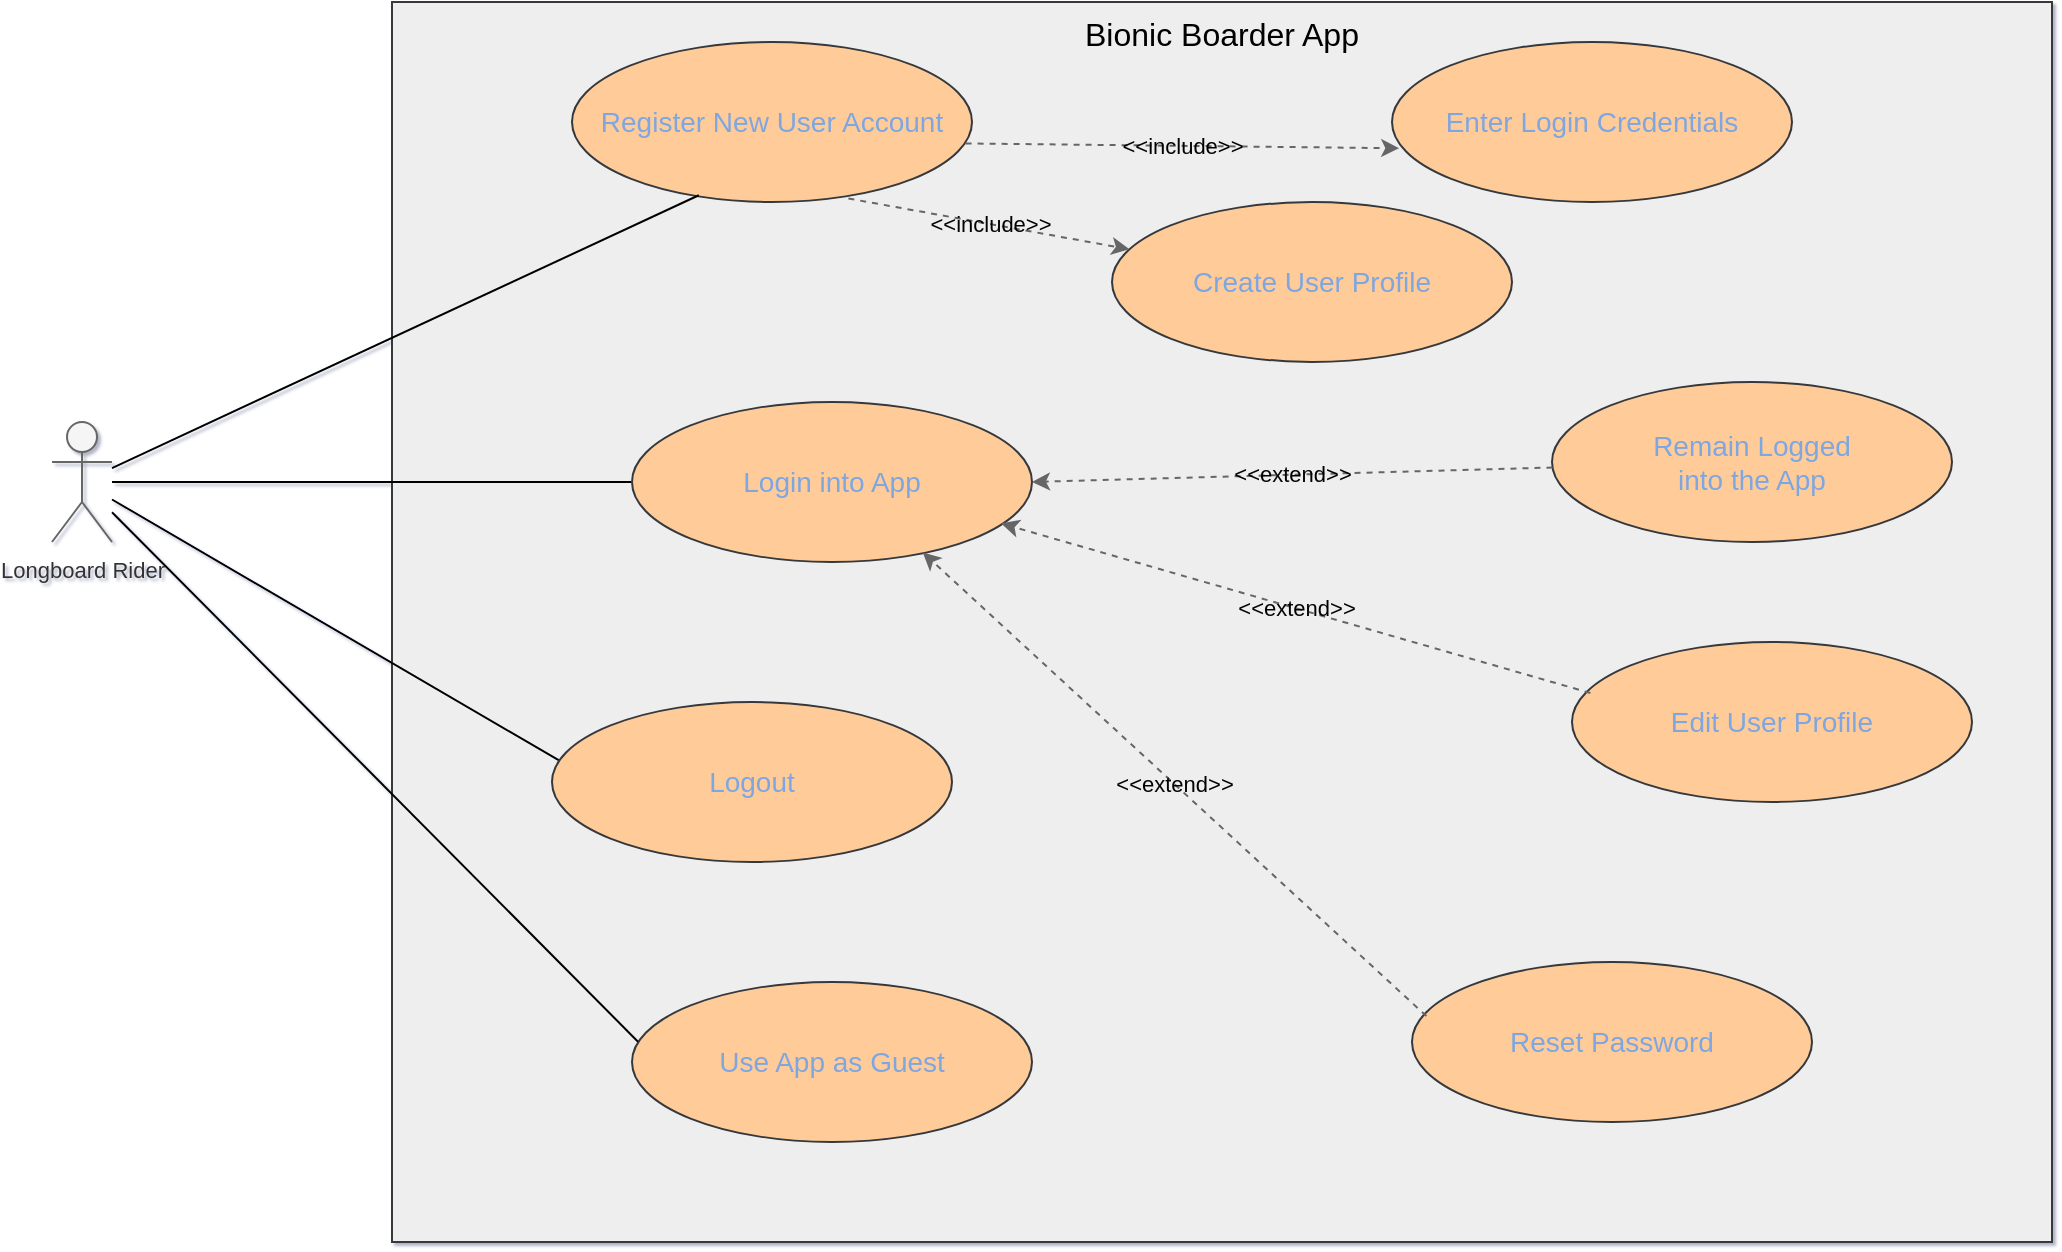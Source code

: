 <mxfile version="27.0.5">
  <diagram name="Page-1" id="ib0KKrDDxVYF5MeXXiUM">
    <mxGraphModel dx="1722" dy="1003" grid="1" gridSize="10" guides="1" tooltips="1" connect="1" arrows="1" fold="1" page="1" pageScale="1" pageWidth="850" pageHeight="1100" background="#ffffff" math="0" shadow="1">
      <root>
        <mxCell id="0" />
        <mxCell id="1" parent="0" />
        <mxCell id="14" value="Specimen and collection" style="edgeStyle=orthogonalEdgeStyle;endArrow=block;html=1;" parent="1" edge="1">
          <mxGeometry relative="1" as="geometry">
            <mxPoint x="750" y="350" as="targetPoint" />
          </mxGeometry>
        </mxCell>
        <mxCell id="15" value="report delivery offline" style="edgeStyle=orthogonalEdgeStyle;endArrow=block;html=1;" parent="1" edge="1">
          <mxGeometry relative="1" as="geometry">
            <mxPoint x="700" y="380" as="sourcePoint" />
          </mxGeometry>
        </mxCell>
        <mxCell id="sfKcnbmMzuwdX9yF3wZo-21" value="&lt;div&gt;&lt;font style=&quot;font-size: 11px;&quot;&gt;Longboard Rider&lt;/font&gt;&lt;/div&gt;" style="shape=umlActor;verticalLabelPosition=bottom;verticalAlign=top;html=1;outlineConnect=0;strokeColor=#666666;align=center;fontFamily=Helvetica;fontSize=12;fontColor=#333333;labelBackgroundColor=none;fillColor=#f5f5f5;horizontal=1;textShadow=0;" parent="1" vertex="1">
          <mxGeometry x="270" y="520" width="30" height="60" as="geometry" />
        </mxCell>
        <mxCell id="CbTRWkR76J8zcbdZSMRa-18" value="Bionic Boarder App" style="rounded=0;whiteSpace=wrap;html=1;labelPosition=center;verticalLabelPosition=middle;align=center;verticalAlign=top;fillColor=#eeeeee;strokeColor=#36393d;fontSize=16;fontColor=#000000;labelBackgroundColor=none;" parent="1" vertex="1">
          <mxGeometry x="440" y="310" width="830" height="620" as="geometry" />
        </mxCell>
        <mxCell id="-pO5D620ASrmPBSO5rts-25" value="&lt;font style=&quot;font-size: 14px;&quot;&gt;Register New User Account&lt;/font&gt;" style="ellipse;whiteSpace=wrap;html=1;fillColor=#ffcc99;strokeColor=#36393d;fontColor=#7EA6E0;" parent="1" vertex="1">
          <mxGeometry x="530" y="330" width="200" height="80" as="geometry" />
        </mxCell>
        <mxCell id="-pO5D620ASrmPBSO5rts-39" style="rounded=0;orthogonalLoop=1;jettySize=auto;html=1;strokeColor=#000000;endArrow=none;startFill=0;shadow=0;jumpStyle=none;entryX=0.317;entryY=0.958;entryDx=0;entryDy=0;entryPerimeter=0;" parent="1" source="sfKcnbmMzuwdX9yF3wZo-21" target="-pO5D620ASrmPBSO5rts-25" edge="1">
          <mxGeometry relative="1" as="geometry">
            <mxPoint x="330" y="440" as="sourcePoint" />
            <mxPoint x="480" y="390" as="targetPoint" />
          </mxGeometry>
        </mxCell>
        <mxCell id="-pO5D620ASrmPBSO5rts-40" style="rounded=0;orthogonalLoop=1;jettySize=auto;html=1;strokeColor=#000000;endArrow=none;startFill=0;shadow=0;jumpStyle=none;" parent="1" source="sfKcnbmMzuwdX9yF3wZo-21" target="yoxUfFOzrHix0iHAsxGL-16" edge="1">
          <mxGeometry relative="1" as="geometry">
            <mxPoint x="330" y="537" as="sourcePoint" />
            <mxPoint x="600.7" y="514.656" as="targetPoint" />
          </mxGeometry>
        </mxCell>
        <mxCell id="-pO5D620ASrmPBSO5rts-41" style="rounded=0;orthogonalLoop=1;jettySize=auto;html=1;strokeColor=#000000;endArrow=none;startFill=0;shadow=0;jumpStyle=none;entryX=0.023;entryY=0.373;entryDx=0;entryDy=0;entryPerimeter=0;" parent="1" source="sfKcnbmMzuwdX9yF3wZo-21" target="yoxUfFOzrHix0iHAsxGL-17" edge="1">
          <mxGeometry relative="1" as="geometry">
            <mxPoint x="264" y="847" as="sourcePoint" />
            <mxPoint x="600.0" y="644.0" as="targetPoint" />
          </mxGeometry>
        </mxCell>
        <mxCell id="yoxUfFOzrHix0iHAsxGL-16" value="&lt;font style=&quot;font-size: 14px;&quot;&gt;Login into App&lt;/font&gt;" style="ellipse;whiteSpace=wrap;html=1;fillColor=#ffcc99;strokeColor=#36393d;fontColor=#7EA6E0;" parent="1" vertex="1">
          <mxGeometry x="560" y="510" width="200" height="80" as="geometry" />
        </mxCell>
        <mxCell id="yoxUfFOzrHix0iHAsxGL-17" value="&lt;font style=&quot;font-size: 14px;&quot;&gt;Logout&lt;/font&gt;" style="ellipse;whiteSpace=wrap;html=1;fillColor=#ffcc99;strokeColor=#36393d;fontColor=#7EA6E0;" parent="1" vertex="1">
          <mxGeometry x="520" y="660" width="200" height="80" as="geometry" />
        </mxCell>
        <mxCell id="yoxUfFOzrHix0iHAsxGL-18" value="&lt;span style=&quot;font-size: 14px;&quot;&gt;Use App as Guest&lt;/span&gt;" style="ellipse;whiteSpace=wrap;html=1;fillColor=#ffcc99;strokeColor=#36393d;fontColor=#7EA6E0;" parent="1" vertex="1">
          <mxGeometry x="560" y="800" width="200" height="80" as="geometry" />
        </mxCell>
        <mxCell id="yoxUfFOzrHix0iHAsxGL-19" style="rounded=0;orthogonalLoop=1;jettySize=auto;html=1;strokeColor=#000000;endArrow=none;startFill=0;shadow=0;jumpStyle=none;entryX=0.015;entryY=0.373;entryDx=0;entryDy=0;entryPerimeter=0;" parent="1" source="sfKcnbmMzuwdX9yF3wZo-21" target="yoxUfFOzrHix0iHAsxGL-18" edge="1">
          <mxGeometry relative="1" as="geometry">
            <mxPoint x="280" y="640" as="sourcePoint" />
            <mxPoint x="645" y="698" as="targetPoint" />
          </mxGeometry>
        </mxCell>
        <mxCell id="yoxUfFOzrHix0iHAsxGL-21" value="&lt;span style=&quot;font-size: 14px;&quot;&gt;Enter Login Credentials&lt;/span&gt;" style="ellipse;whiteSpace=wrap;html=1;fillColor=#ffcc99;strokeColor=#36393d;fontColor=#7EA6E0;" parent="1" vertex="1">
          <mxGeometry x="940" y="330" width="200" height="80" as="geometry" />
        </mxCell>
        <mxCell id="yoxUfFOzrHix0iHAsxGL-26" value="&lt;font style=&quot;font-size: 14px;&quot;&gt;Remain Logged&lt;/font&gt;&lt;div&gt;&lt;font style=&quot;font-size: 14px;&quot;&gt;into the App&lt;/font&gt;&lt;/div&gt;" style="ellipse;whiteSpace=wrap;html=1;fillColor=#ffcc99;strokeColor=#36393d;fontColor=#7EA6E0;" parent="1" vertex="1">
          <mxGeometry x="1020" y="500" width="200" height="80" as="geometry" />
        </mxCell>
        <mxCell id="quLks_jJKd6fu7Yliykg-16" value="&amp;lt;&amp;lt;extend&amp;gt;&amp;gt;" style="endArrow=classic;html=1;rounded=0;fillColor=#f5f5f5;gradientColor=#b3b3b3;strokeColor=#666666;dashed=1;fontColor=#060606;align=center;labelBackgroundColor=none;entryX=1;entryY=0.5;entryDx=0;entryDy=0;" parent="1" source="yoxUfFOzrHix0iHAsxGL-26" target="yoxUfFOzrHix0iHAsxGL-16" edge="1">
          <mxGeometry width="50" height="50" relative="1" as="geometry">
            <mxPoint x="830" y="549" as="sourcePoint" />
            <mxPoint x="950" y="549" as="targetPoint" />
          </mxGeometry>
        </mxCell>
        <mxCell id="quLks_jJKd6fu7Yliykg-17" value="&lt;font style=&quot;font-size: 14px;&quot;&gt;Reset Password&lt;/font&gt;" style="ellipse;whiteSpace=wrap;html=1;fillColor=#ffcc99;strokeColor=#36393d;fontColor=#7EA6E0;" parent="1" vertex="1">
          <mxGeometry x="950" y="790" width="200" height="80" as="geometry" />
        </mxCell>
        <mxCell id="mPkKGk8Zlr7uKQCcEDv3-25" value="&amp;lt;&amp;lt;include&amp;gt;&amp;gt;" style="endArrow=classic;html=1;rounded=0;fillColor=#f5f5f5;gradientColor=#b3b3b3;strokeColor=#666666;dashed=1;fontColor=#060606;align=center;labelBackgroundColor=none;entryX=0.018;entryY=0.664;entryDx=0;entryDy=0;exitX=0.984;exitY=0.634;exitDx=0;exitDy=0;entryPerimeter=0;exitPerimeter=0;" parent="1" source="-pO5D620ASrmPBSO5rts-25" target="yoxUfFOzrHix0iHAsxGL-21" edge="1">
          <mxGeometry width="50" height="50" relative="1" as="geometry">
            <mxPoint x="730" y="400" as="sourcePoint" />
            <mxPoint x="850" y="400" as="targetPoint" />
          </mxGeometry>
        </mxCell>
        <mxCell id="mPkKGk8Zlr7uKQCcEDv3-26" value="&lt;span style=&quot;font-size: 14px;&quot;&gt;Create User Profile&lt;/span&gt;" style="ellipse;whiteSpace=wrap;html=1;fillColor=#ffcc99;strokeColor=#36393d;fontColor=#7EA6E0;" parent="1" vertex="1">
          <mxGeometry x="800" y="410" width="200" height="80" as="geometry" />
        </mxCell>
        <mxCell id="mPkKGk8Zlr7uKQCcEDv3-27" value="&amp;lt;&amp;lt;include&amp;gt;&amp;gt;" style="endArrow=classic;html=1;rounded=0;fillColor=#f5f5f5;gradientColor=#b3b3b3;strokeColor=#666666;dashed=1;fontColor=#060606;align=center;labelBackgroundColor=none;exitX=0.691;exitY=0.978;exitDx=0;exitDy=0;exitPerimeter=0;" parent="1" source="-pO5D620ASrmPBSO5rts-25" target="mPkKGk8Zlr7uKQCcEDv3-26" edge="1">
          <mxGeometry width="50" height="50" relative="1" as="geometry">
            <mxPoint x="560" y="450" as="sourcePoint" />
            <mxPoint x="777" y="452" as="targetPoint" />
          </mxGeometry>
        </mxCell>
        <mxCell id="mPkKGk8Zlr7uKQCcEDv3-28" value="&lt;span style=&quot;font-size: 14px;&quot;&gt;Edit User Profile&lt;/span&gt;" style="ellipse;whiteSpace=wrap;html=1;fillColor=#ffcc99;strokeColor=#36393d;fontColor=#7EA6E0;" parent="1" vertex="1">
          <mxGeometry x="1030" y="630" width="200" height="80" as="geometry" />
        </mxCell>
        <mxCell id="mPkKGk8Zlr7uKQCcEDv3-29" value="&amp;lt;&amp;lt;extend&amp;gt;&amp;gt;" style="endArrow=classic;html=1;rounded=0;fillColor=#f5f5f5;gradientColor=#b3b3b3;strokeColor=#666666;dashed=1;fontColor=#060606;align=center;labelBackgroundColor=none;entryX=0.923;entryY=0.759;entryDx=0;entryDy=0;entryPerimeter=0;exitX=0.046;exitY=0.319;exitDx=0;exitDy=0;exitPerimeter=0;" parent="1" source="mPkKGk8Zlr7uKQCcEDv3-28" target="yoxUfFOzrHix0iHAsxGL-16" edge="1">
          <mxGeometry width="50" height="50" relative="1" as="geometry">
            <mxPoint x="1020" y="590" as="sourcePoint" />
            <mxPoint x="770" y="590" as="targetPoint" />
          </mxGeometry>
        </mxCell>
        <mxCell id="mPkKGk8Zlr7uKQCcEDv3-33" value="&amp;lt;&amp;lt;extend&amp;gt;&amp;gt;" style="endArrow=classic;html=1;rounded=0;fillColor=#f5f5f5;gradientColor=#b3b3b3;strokeColor=#666666;dashed=1;fontColor=#060606;align=center;labelBackgroundColor=none;entryX=0.727;entryY=0.94;entryDx=0;entryDy=0;exitX=0.036;exitY=0.338;exitDx=0;exitDy=0;exitPerimeter=0;entryPerimeter=0;" parent="1" source="quLks_jJKd6fu7Yliykg-17" target="yoxUfFOzrHix0iHAsxGL-16" edge="1">
          <mxGeometry width="50" height="50" relative="1" as="geometry">
            <mxPoint x="830" y="600" as="sourcePoint" />
            <mxPoint x="580" y="600" as="targetPoint" />
          </mxGeometry>
        </mxCell>
      </root>
    </mxGraphModel>
  </diagram>
</mxfile>
